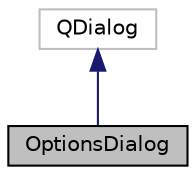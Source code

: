 digraph "OptionsDialog"
{
 // LATEX_PDF_SIZE
  edge [fontname="Helvetica",fontsize="10",labelfontname="Helvetica",labelfontsize="10"];
  node [fontname="Helvetica",fontsize="10",shape=record];
  Node0 [label="OptionsDialog",height=0.2,width=0.4,color="black", fillcolor="grey75", style="filled", fontcolor="black",tooltip=" "];
  Node1 -> Node0 [dir="back",color="midnightblue",fontsize="10",style="solid"];
  Node1 [label="QDialog",height=0.2,width=0.4,color="grey75", fillcolor="white", style="filled",tooltip=" "];
}
